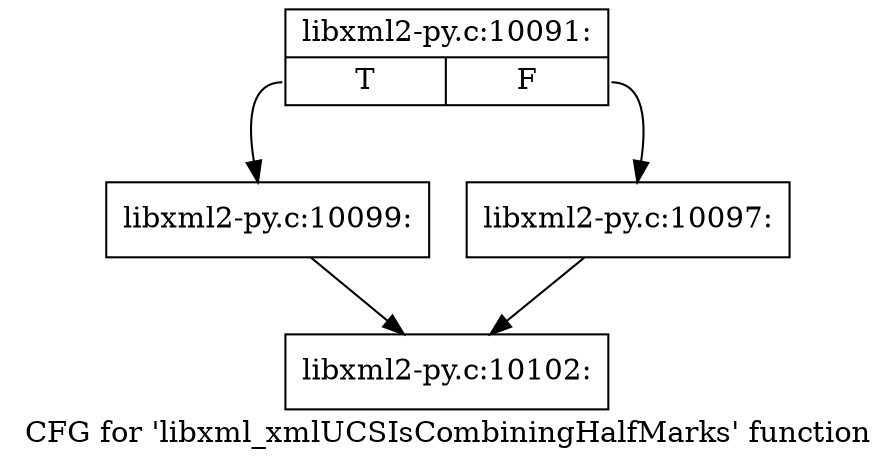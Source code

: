 digraph "CFG for 'libxml_xmlUCSIsCombiningHalfMarks' function" {
	label="CFG for 'libxml_xmlUCSIsCombiningHalfMarks' function";

	Node0x4599600 [shape=record,label="{libxml2-py.c:10091:|{<s0>T|<s1>F}}"];
	Node0x4599600:s0 -> Node0x459a660;
	Node0x4599600:s1 -> Node0x459a610;
	Node0x459a610 [shape=record,label="{libxml2-py.c:10097:}"];
	Node0x459a610 -> Node0x4597b20;
	Node0x459a660 [shape=record,label="{libxml2-py.c:10099:}"];
	Node0x459a660 -> Node0x4597b20;
	Node0x4597b20 [shape=record,label="{libxml2-py.c:10102:}"];
}
